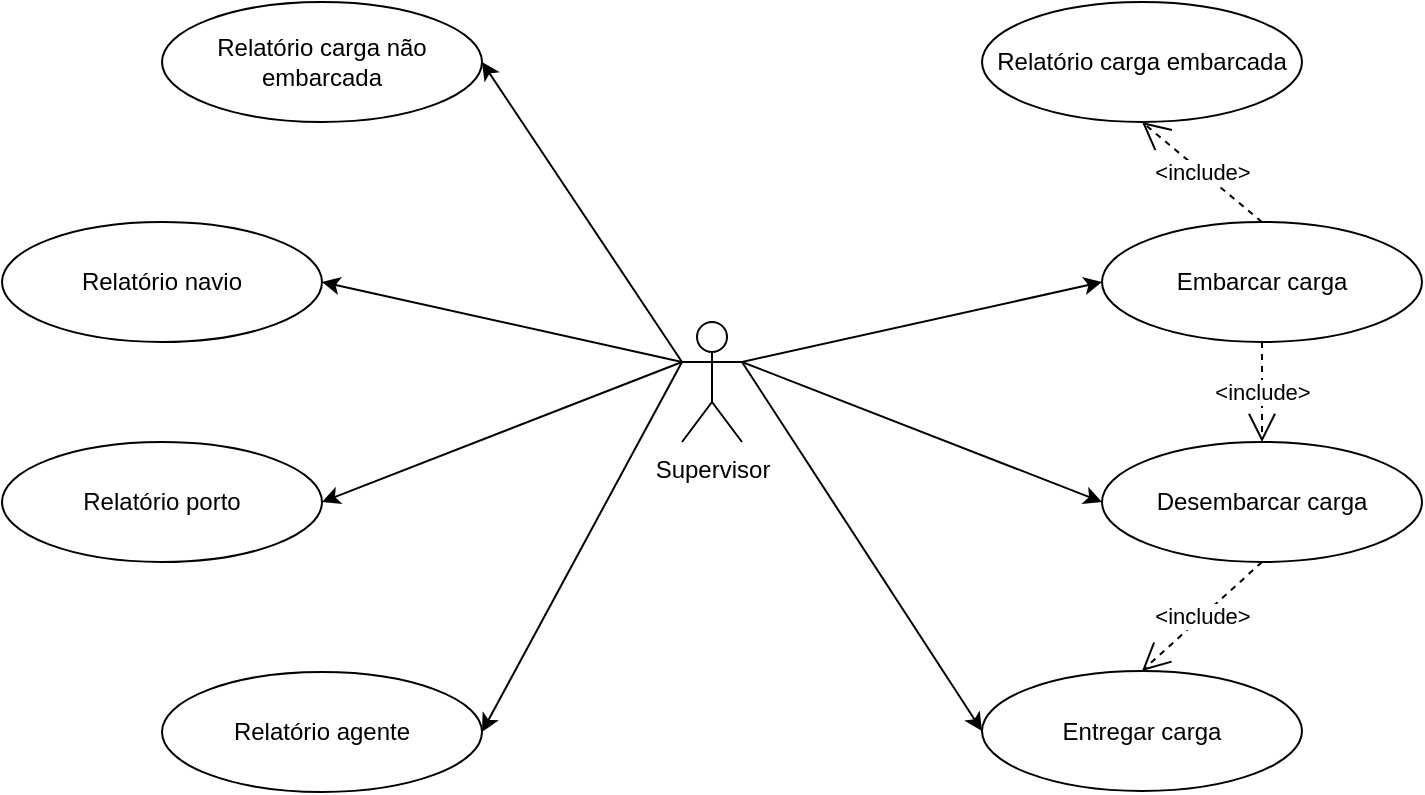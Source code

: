 <mxfile version="20.6.2" type="device"><diagram id="xzgwOb6DsKWme2g89rR1" name="Página-1"><mxGraphModel dx="868" dy="530" grid="1" gridSize="10" guides="1" tooltips="1" connect="1" arrows="1" fold="1" page="1" pageScale="1" pageWidth="827" pageHeight="1169" math="0" shadow="0"><root><mxCell id="0"/><mxCell id="1" parent="0"/><mxCell id="YYsAxkqqxOHWd49JImTj-1" value="Desembarcar carga" style="ellipse;whiteSpace=wrap;html=1;" parent="1" vertex="1"><mxGeometry x="610" y="440" width="160" height="60" as="geometry"/></mxCell><mxCell id="tg8ZJO-wbnZkainZwU8e-5" value="Supervisor" style="shape=umlActor;verticalLabelPosition=bottom;verticalAlign=top;html=1;outlineConnect=0;" parent="1" vertex="1"><mxGeometry x="400" y="380" width="30" height="60" as="geometry"/></mxCell><mxCell id="tg8ZJO-wbnZkainZwU8e-8" value="Embarcar carga" style="ellipse;whiteSpace=wrap;html=1;" parent="1" vertex="1"><mxGeometry x="610" y="330" width="160" height="60" as="geometry"/></mxCell><mxCell id="tg8ZJO-wbnZkainZwU8e-9" value="Entregar carga" style="ellipse;whiteSpace=wrap;html=1;" parent="1" vertex="1"><mxGeometry x="550" y="554.5" width="160" height="60" as="geometry"/></mxCell><mxCell id="ZasHlESGJnxutccT_9wN-1" value="&amp;lt;include&amp;gt;" style="endArrow=open;endSize=12;dashed=1;html=1;rounded=0;exitX=0.5;exitY=1;exitDx=0;exitDy=0;entryX=0.5;entryY=0;entryDx=0;entryDy=0;" parent="1" source="tg8ZJO-wbnZkainZwU8e-8" target="YYsAxkqqxOHWd49JImTj-1" edge="1"><mxGeometry width="160" relative="1" as="geometry"><mxPoint x="780" y="450" as="sourcePoint"/><mxPoint x="940" y="450" as="targetPoint"/></mxGeometry></mxCell><mxCell id="ZasHlESGJnxutccT_9wN-2" value="&amp;lt;include&amp;gt;" style="endArrow=open;endSize=12;dashed=1;html=1;rounded=0;exitX=0.5;exitY=1;exitDx=0;exitDy=0;entryX=0.5;entryY=0;entryDx=0;entryDy=0;" parent="1" source="YYsAxkqqxOHWd49JImTj-1" target="tg8ZJO-wbnZkainZwU8e-9" edge="1"><mxGeometry width="160" relative="1" as="geometry"><mxPoint x="780" y="550" as="sourcePoint"/><mxPoint x="610" y="510" as="targetPoint"/></mxGeometry></mxCell><mxCell id="ZasHlESGJnxutccT_9wN-4" value="Relatório navio" style="ellipse;whiteSpace=wrap;html=1;" parent="1" vertex="1"><mxGeometry x="60" y="330" width="160" height="60" as="geometry"/></mxCell><mxCell id="ZasHlESGJnxutccT_9wN-6" value="Relatório carga não embarcada" style="ellipse;whiteSpace=wrap;html=1;" parent="1" vertex="1"><mxGeometry x="140" y="220" width="160" height="60" as="geometry"/></mxCell><mxCell id="ZasHlESGJnxutccT_9wN-9" value="Relatório carga embarcada" style="ellipse;whiteSpace=wrap;html=1;" parent="1" vertex="1"><mxGeometry x="550" y="220" width="160" height="60" as="geometry"/></mxCell><mxCell id="ZasHlESGJnxutccT_9wN-10" value="" style="endArrow=classic;html=1;rounded=0;exitX=1;exitY=0.333;exitDx=0;exitDy=0;exitPerimeter=0;entryX=0;entryY=0.5;entryDx=0;entryDy=0;" parent="1" source="tg8ZJO-wbnZkainZwU8e-5" target="tg8ZJO-wbnZkainZwU8e-9" edge="1"><mxGeometry width="50" height="50" relative="1" as="geometry"><mxPoint x="740" y="450" as="sourcePoint"/><mxPoint x="790" y="400" as="targetPoint"/></mxGeometry></mxCell><mxCell id="ZasHlESGJnxutccT_9wN-11" value="" style="endArrow=classic;html=1;rounded=0;exitX=1;exitY=0.333;exitDx=0;exitDy=0;exitPerimeter=0;entryX=0;entryY=0.5;entryDx=0;entryDy=0;" parent="1" source="tg8ZJO-wbnZkainZwU8e-5" target="YYsAxkqqxOHWd49JImTj-1" edge="1"><mxGeometry width="50" height="50" relative="1" as="geometry"><mxPoint x="740" y="450" as="sourcePoint"/><mxPoint x="790" y="400" as="targetPoint"/></mxGeometry></mxCell><mxCell id="ZasHlESGJnxutccT_9wN-12" value="" style="endArrow=classic;html=1;rounded=0;exitX=1;exitY=0.333;exitDx=0;exitDy=0;exitPerimeter=0;entryX=0;entryY=0.5;entryDx=0;entryDy=0;" parent="1" source="tg8ZJO-wbnZkainZwU8e-5" target="tg8ZJO-wbnZkainZwU8e-8" edge="1"><mxGeometry width="50" height="50" relative="1" as="geometry"><mxPoint x="740" y="450" as="sourcePoint"/><mxPoint x="790" y="400" as="targetPoint"/></mxGeometry></mxCell><mxCell id="ZasHlESGJnxutccT_9wN-15" value="&amp;lt;include&amp;gt;" style="endArrow=open;endSize=12;dashed=1;html=1;rounded=0;exitX=0.5;exitY=0;exitDx=0;exitDy=0;entryX=0.5;entryY=1;entryDx=0;entryDy=0;" parent="1" source="tg8ZJO-wbnZkainZwU8e-8" target="ZasHlESGJnxutccT_9wN-9" edge="1"><mxGeometry width="160" relative="1" as="geometry"><mxPoint x="670" y="320" as="sourcePoint"/><mxPoint x="830" y="320" as="targetPoint"/></mxGeometry></mxCell><mxCell id="ZasHlESGJnxutccT_9wN-17" value="" style="endArrow=classic;html=1;rounded=0;exitX=0;exitY=0.333;exitDx=0;exitDy=0;exitPerimeter=0;entryX=1;entryY=0.5;entryDx=0;entryDy=0;" parent="1" source="tg8ZJO-wbnZkainZwU8e-5" target="ZasHlESGJnxutccT_9wN-6" edge="1"><mxGeometry width="50" height="50" relative="1" as="geometry"><mxPoint x="380" y="410" as="sourcePoint"/><mxPoint x="430" y="360" as="targetPoint"/></mxGeometry></mxCell><mxCell id="ZasHlESGJnxutccT_9wN-18" value="" style="endArrow=classic;html=1;rounded=0;exitX=0;exitY=0.333;exitDx=0;exitDy=0;exitPerimeter=0;entryX=1;entryY=0.5;entryDx=0;entryDy=0;" parent="1" source="tg8ZJO-wbnZkainZwU8e-5" target="ZasHlESGJnxutccT_9wN-4" edge="1"><mxGeometry width="50" height="50" relative="1" as="geometry"><mxPoint x="380" y="410" as="sourcePoint"/><mxPoint x="430" y="360" as="targetPoint"/></mxGeometry></mxCell><mxCell id="G4SaSMVj2roKaveJPdeN-2" value="Relatório porto" style="ellipse;whiteSpace=wrap;html=1;" vertex="1" parent="1"><mxGeometry x="60" y="440" width="160" height="60" as="geometry"/></mxCell><mxCell id="G4SaSMVj2roKaveJPdeN-3" value="" style="endArrow=classic;html=1;rounded=0;exitX=0;exitY=0.333;exitDx=0;exitDy=0;exitPerimeter=0;entryX=1;entryY=0.5;entryDx=0;entryDy=0;" edge="1" parent="1" source="tg8ZJO-wbnZkainZwU8e-5" target="G4SaSMVj2roKaveJPdeN-2"><mxGeometry width="50" height="50" relative="1" as="geometry"><mxPoint x="360" y="400" as="sourcePoint"/><mxPoint x="410" y="350" as="targetPoint"/></mxGeometry></mxCell><mxCell id="G4SaSMVj2roKaveJPdeN-4" value="Relatório agente" style="ellipse;whiteSpace=wrap;html=1;" vertex="1" parent="1"><mxGeometry x="140" y="555" width="160" height="60" as="geometry"/></mxCell><mxCell id="G4SaSMVj2roKaveJPdeN-5" value="" style="endArrow=classic;html=1;rounded=0;exitX=0;exitY=0.333;exitDx=0;exitDy=0;exitPerimeter=0;entryX=1;entryY=0.5;entryDx=0;entryDy=0;" edge="1" parent="1" source="tg8ZJO-wbnZkainZwU8e-5" target="G4SaSMVj2roKaveJPdeN-4"><mxGeometry width="50" height="50" relative="1" as="geometry"><mxPoint x="360" y="400" as="sourcePoint"/><mxPoint x="410" y="350" as="targetPoint"/></mxGeometry></mxCell></root></mxGraphModel></diagram></mxfile>
